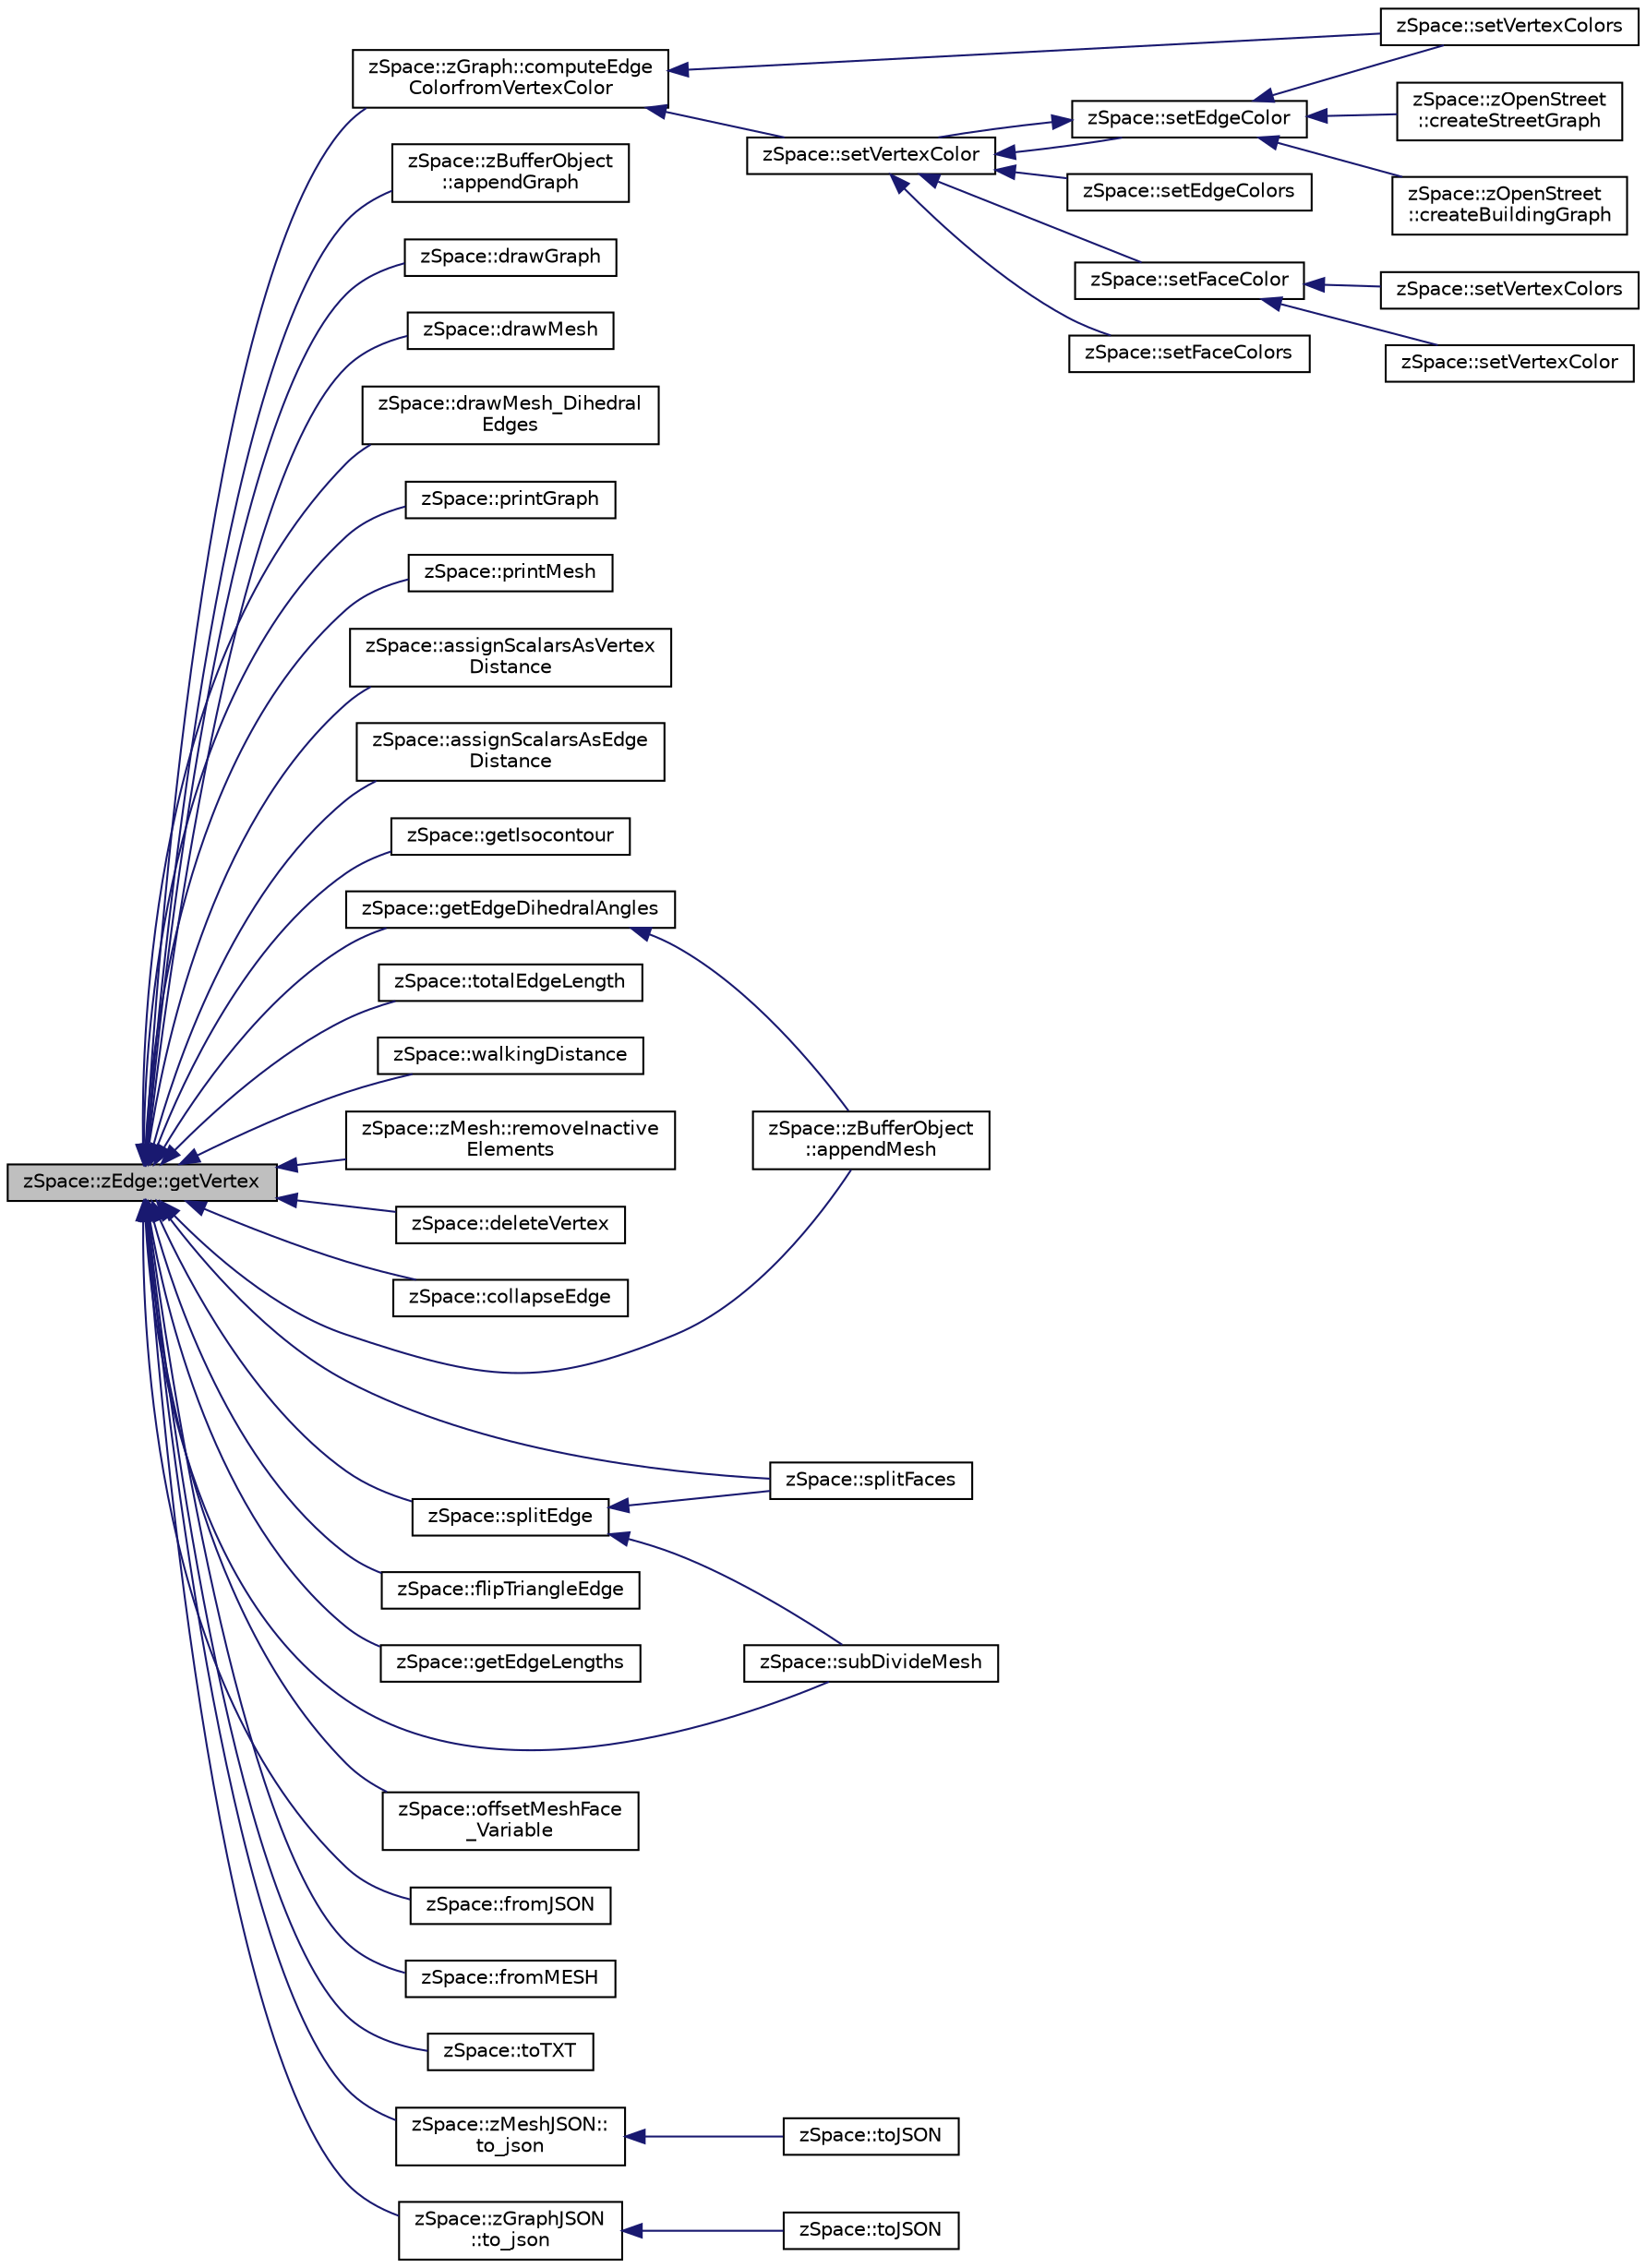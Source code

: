digraph "zSpace::zEdge::getVertex"
{
  edge [fontname="Helvetica",fontsize="10",labelfontname="Helvetica",labelfontsize="10"];
  node [fontname="Helvetica",fontsize="10",shape=record];
  rankdir="LR";
  Node262 [label="zSpace::zEdge::getVertex",height=0.2,width=0.4,color="black", fillcolor="grey75", style="filled", fontcolor="black"];
  Node262 -> Node263 [dir="back",color="midnightblue",fontsize="10",style="solid",fontname="Helvetica"];
  Node263 [label="zSpace::zBufferObject\l::appendMesh",height=0.2,width=0.4,color="black", fillcolor="white", style="filled",URL="$classz_space_1_1z_buffer_object.html#ac5e8e4b2d6a21dbf4e59ed55a8b8bc58",tooltip="This method appends zMesh to the buffer. "];
  Node262 -> Node264 [dir="back",color="midnightblue",fontsize="10",style="solid",fontname="Helvetica"];
  Node264 [label="zSpace::zBufferObject\l::appendGraph",height=0.2,width=0.4,color="black", fillcolor="white", style="filled",URL="$classz_space_1_1z_buffer_object.html#a435dffa7c25389e962ea22c0278707ec",tooltip="This method appends zGraph to the buffer. "];
  Node262 -> Node265 [dir="back",color="midnightblue",fontsize="10",style="solid",fontname="Helvetica"];
  Node265 [label="zSpace::drawGraph",height=0.2,width=0.4,color="black", fillcolor="white", style="filled",URL="$group__z_display_utilities.html#ga19e4aa1b12bc2b30484025feecb7554c",tooltip="This method displays the zGraph. "];
  Node262 -> Node266 [dir="back",color="midnightblue",fontsize="10",style="solid",fontname="Helvetica"];
  Node266 [label="zSpace::drawMesh",height=0.2,width=0.4,color="black", fillcolor="white", style="filled",URL="$group__z_display_utilities.html#ga0f440b9ebfe50b06cbbbcadb465bb080",tooltip="This method displays the zMesh. "];
  Node262 -> Node267 [dir="back",color="midnightblue",fontsize="10",style="solid",fontname="Helvetica"];
  Node267 [label="zSpace::drawMesh_Dihedral\lEdges",height=0.2,width=0.4,color="black", fillcolor="white", style="filled",URL="$group__z_display_utilities.html#ga97fe00f10c314c725e8b314a87c12803",tooltip="This method displays the dihedral edges of a mesh above the input angle threshold. "];
  Node262 -> Node268 [dir="back",color="midnightblue",fontsize="10",style="solid",fontname="Helvetica"];
  Node268 [label="zSpace::printGraph",height=0.2,width=0.4,color="black", fillcolor="white", style="filled",URL="$group__z_print_utilities.html#ga96cf7a290a07af957dbe1740993c721d",tooltip="This method prints graph data to the console. "];
  Node262 -> Node269 [dir="back",color="midnightblue",fontsize="10",style="solid",fontname="Helvetica"];
  Node269 [label="zSpace::printMesh",height=0.2,width=0.4,color="black", fillcolor="white", style="filled",URL="$group__z_print_utilities.html#ga24820d178bfefb22bc7bf22a3945bb6f",tooltip="This method prints mesh data to the console. "];
  Node262 -> Node270 [dir="back",color="midnightblue",fontsize="10",style="solid",fontname="Helvetica"];
  Node270 [label="zSpace::assignScalarsAsVertex\lDistance",height=0.2,width=0.4,color="black", fillcolor="white", style="filled",URL="$group__z_scalar_field2_d_utilities.html#ga28516c1df87b7ab952dfefb60e2d3921",tooltip="This method creates a vertex distance Field from the input mesh vertex positions. ..."];
  Node262 -> Node271 [dir="back",color="midnightblue",fontsize="10",style="solid",fontname="Helvetica"];
  Node271 [label="zSpace::assignScalarsAsEdge\lDistance",height=0.2,width=0.4,color="black", fillcolor="white", style="filled",URL="$group__z_scalar_field2_d_utilities.html#gae0e4895a659cd46728f0f9d13adf58ed",tooltip="This method creates a edge distance Field from the input mesh. "];
  Node262 -> Node272 [dir="back",color="midnightblue",fontsize="10",style="solid",fontname="Helvetica"];
  Node272 [label="zSpace::getIsocontour",height=0.2,width=0.4,color="black", fillcolor="white", style="filled",URL="$group__z_scalar_field2_d_utilities.html#ga6e47ed2966a60fe23fd026823eabac51",tooltip="This method creates a isocontour graph from the input field mesh at the given field threshold..."];
  Node262 -> Node273 [dir="back",color="midnightblue",fontsize="10",style="solid",fontname="Helvetica"];
  Node273 [label="zSpace::zGraph::computeEdge\lColorfromVertexColor",height=0.2,width=0.4,color="black", fillcolor="white", style="filled",URL="$classz_space_1_1z_graph.html#a9d24b6ca7f58c16f1284671797267f21",tooltip="This method computes the Edge colors based on the vertex colors. "];
  Node273 -> Node274 [dir="back",color="midnightblue",fontsize="10",style="solid",fontname="Helvetica"];
  Node274 [label="zSpace::setVertexColor",height=0.2,width=0.4,color="black", fillcolor="white", style="filled",URL="$group__z_graph_utilities.html#ga7cd47e65d56a0587e3ca4babd1c233e3",tooltip="This method sets vertex color of all the vertices to the input color. "];
  Node274 -> Node275 [dir="back",color="midnightblue",fontsize="10",style="solid",fontname="Helvetica"];
  Node275 [label="zSpace::setEdgeColor",height=0.2,width=0.4,color="black", fillcolor="white", style="filled",URL="$group__z_graph_utilities.html#ga2ef9ee7a2c33012bc55bc2592fa6ffdb",tooltip="This method sets edge color of all the edges to the input color. "];
  Node275 -> Node276 [dir="back",color="midnightblue",fontsize="10",style="solid",fontname="Helvetica"];
  Node276 [label="zSpace::zOpenStreet\l::createStreetGraph",height=0.2,width=0.4,color="black", fillcolor="white", style="filled",URL="$classz_space_1_1z_open_street.html#a904bd1ba411b9cc0b439f06c409386b9",tooltip="This method creates the street graph from the OSM data. "];
  Node275 -> Node277 [dir="back",color="midnightblue",fontsize="10",style="solid",fontname="Helvetica"];
  Node277 [label="zSpace::zOpenStreet\l::createBuildingGraph",height=0.2,width=0.4,color="black", fillcolor="white", style="filled",URL="$classz_space_1_1z_open_street.html#a1c815f333ca41c75227a60c76db85884",tooltip="This method creates the building graph from the OSM data. "];
  Node275 -> Node274 [dir="back",color="midnightblue",fontsize="10",style="solid",fontname="Helvetica"];
  Node275 -> Node278 [dir="back",color="midnightblue",fontsize="10",style="solid",fontname="Helvetica"];
  Node278 [label="zSpace::setVertexColors",height=0.2,width=0.4,color="black", fillcolor="white", style="filled",URL="$group__z_graph_utilities.html#gaa088392382ec3b36cc77066a4392349c",tooltip="This method sets vertex color of all the vertices with the input color contatiner. "];
  Node274 -> Node279 [dir="back",color="midnightblue",fontsize="10",style="solid",fontname="Helvetica"];
  Node279 [label="zSpace::setEdgeColors",height=0.2,width=0.4,color="black", fillcolor="white", style="filled",URL="$group__z_graph_utilities.html#ga3aa9b12c327be41d5cd6400e8a64aa4d",tooltip="This method sets edge color of all the vertices with the input color contatiner. "];
  Node274 -> Node280 [dir="back",color="midnightblue",fontsize="10",style="solid",fontname="Helvetica"];
  Node280 [label="zSpace::setFaceColor",height=0.2,width=0.4,color="black", fillcolor="white", style="filled",URL="$group__z_mesh_utilities.html#ga3dc508ddd0979a3c05704b3a5f8c724e",tooltip="This method sets face color of all the faces to the input color. "];
  Node280 -> Node281 [dir="back",color="midnightblue",fontsize="10",style="solid",fontname="Helvetica"];
  Node281 [label="zSpace::setVertexColor",height=0.2,width=0.4,color="black", fillcolor="white", style="filled",URL="$group__z_mesh_utilities.html#ga350a2d9332ce16b822a5169320a789a9"];
  Node280 -> Node282 [dir="back",color="midnightblue",fontsize="10",style="solid",fontname="Helvetica"];
  Node282 [label="zSpace::setVertexColors",height=0.2,width=0.4,color="black", fillcolor="white", style="filled",URL="$group__z_mesh_utilities.html#ga7eea2e4cbed233677f01622bbb290ba7",tooltip="This method sets vertex color of all the vertices with the input color contatiner. "];
  Node274 -> Node283 [dir="back",color="midnightblue",fontsize="10",style="solid",fontname="Helvetica"];
  Node283 [label="zSpace::setFaceColors",height=0.2,width=0.4,color="black", fillcolor="white", style="filled",URL="$group__z_mesh_utilities.html#ga46a15e7c994f4fb6a25f8e7cd111e536",tooltip="This method sets face color of all the faces to the input color contatiner. "];
  Node273 -> Node278 [dir="back",color="midnightblue",fontsize="10",style="solid",fontname="Helvetica"];
  Node262 -> Node284 [dir="back",color="midnightblue",fontsize="10",style="solid",fontname="Helvetica"];
  Node284 [label="zSpace::totalEdgeLength",height=0.2,width=0.4,color="black", fillcolor="white", style="filled",URL="$group__z_graph_utilities.html#ga35460aaad2c88df17da9be878dcc72f4",tooltip="This method returns the total edge length of the graph. "];
  Node262 -> Node285 [dir="back",color="midnightblue",fontsize="10",style="solid",fontname="Helvetica"];
  Node285 [label="zSpace::walkingDistance",height=0.2,width=0.4,color="black", fillcolor="white", style="filled",URL="$group__z_graph_utilities.html#gafd378ff769dac616752ca4857a82d9f5"];
  Node262 -> Node286 [dir="back",color="midnightblue",fontsize="10",style="solid",fontname="Helvetica"];
  Node286 [label="zSpace::zMesh::removeInactive\lElements",height=0.2,width=0.4,color="black", fillcolor="white", style="filled",URL="$classz_space_1_1z_mesh.html#ab21d59eecb169921b427a7e766d47aa5",tooltip="This method resizes the array connected with the input type to the specified newSize. "];
  Node262 -> Node287 [dir="back",color="midnightblue",fontsize="10",style="solid",fontname="Helvetica"];
  Node287 [label="zSpace::deleteVertex",height=0.2,width=0.4,color="black", fillcolor="white", style="filled",URL="$group__z_mesh_modifiers.html#gad7f05263e242d0a98e3dbd09199246b1",tooltip="This method deletes the zMesh vertices given in the input vertex list. "];
  Node262 -> Node288 [dir="back",color="midnightblue",fontsize="10",style="solid",fontname="Helvetica"];
  Node288 [label="zSpace::collapseEdge",height=0.2,width=0.4,color="black", fillcolor="white", style="filled",URL="$group__z_mesh_modifiers.html#ga0f643cfd962151320e13a7bad7fdcc40",tooltip="This method collapses an edge into a vertex. "];
  Node262 -> Node289 [dir="back",color="midnightblue",fontsize="10",style="solid",fontname="Helvetica"];
  Node289 [label="zSpace::splitEdge",height=0.2,width=0.4,color="black", fillcolor="white", style="filled",URL="$group__z_mesh_modifiers.html#ga2259376b4c9c7cebc97c491574a47e24",tooltip="This method splits an edge and inserts a vertex along the edge at the input factor. "];
  Node289 -> Node290 [dir="back",color="midnightblue",fontsize="10",style="solid",fontname="Helvetica"];
  Node290 [label="zSpace::splitFaces",height=0.2,width=0.4,color="black", fillcolor="white", style="filled",URL="$group__z_mesh_modifiers.html#gaeda022d590a10b38c94e75bc0e278d80",tooltip="This method splits a set of edges and faces of a mesh in a continuous manner. "];
  Node289 -> Node291 [dir="back",color="midnightblue",fontsize="10",style="solid",fontname="Helvetica"];
  Node291 [label="zSpace::subDivideMesh",height=0.2,width=0.4,color="black", fillcolor="white", style="filled",URL="$group__z_mesh_modifiers.html#gaaa9902fbf3ac2600afbf54335c286760",tooltip="This method subdivides all the faces and edges of the mesh. "];
  Node262 -> Node292 [dir="back",color="midnightblue",fontsize="10",style="solid",fontname="Helvetica"];
  Node292 [label="zSpace::flipTriangleEdge",height=0.2,width=0.4,color="black", fillcolor="white", style="filled",URL="$group__z_mesh_modifiers.html#ga23b04bfa34f16159cbc2b1c5e1116f39",tooltip="This method flips the edge shared bettwen two rainglua faces. "];
  Node262 -> Node290 [dir="back",color="midnightblue",fontsize="10",style="solid",fontname="Helvetica"];
  Node262 -> Node291 [dir="back",color="midnightblue",fontsize="10",style="solid",fontname="Helvetica"];
  Node262 -> Node293 [dir="back",color="midnightblue",fontsize="10",style="solid",fontname="Helvetica"];
  Node293 [label="zSpace::getEdgeLengths",height=0.2,width=0.4,color="black", fillcolor="white", style="filled",URL="$group__z_mesh_utilities.html#ga2079033806dcb822adcd8d9e6e92ae45",tooltip="This method computes the lengths of the edges of a zMesh. "];
  Node262 -> Node294 [dir="back",color="midnightblue",fontsize="10",style="solid",fontname="Helvetica"];
  Node294 [label="zSpace::getEdgeDihedralAngles",height=0.2,width=0.4,color="black", fillcolor="white", style="filled",URL="$group__z_mesh_utilities.html#gaf531920d8d86c1c508bec8c71d5d9954",tooltip="This method computes the dihedral angle per edge of zMesh. "];
  Node294 -> Node263 [dir="back",color="midnightblue",fontsize="10",style="solid",fontname="Helvetica"];
  Node262 -> Node295 [dir="back",color="midnightblue",fontsize="10",style="solid",fontname="Helvetica"];
  Node295 [label="zSpace::offsetMeshFace\l_Variable",height=0.2,width=0.4,color="black", fillcolor="white", style="filled",URL="$group__z_mesh_utilities.html#ga2d1e96823d5ddafb0c578999217416f5",tooltip="This method returns the vartiable offset positions of a polygon of the input mesh. "];
  Node262 -> Node296 [dir="back",color="midnightblue",fontsize="10",style="solid",fontname="Helvetica"];
  Node296 [label="zSpace::fromJSON",height=0.2,width=0.4,color="black", fillcolor="white", style="filled",URL="$group__z_i_o___mesh.html#gad2f07c6da97272b61502c6fab57d83b0",tooltip="This method imports zMesh from a JSON file format using JSON Modern Library. "];
  Node262 -> Node297 [dir="back",color="midnightblue",fontsize="10",style="solid",fontname="Helvetica"];
  Node297 [label="zSpace::fromMESH",height=0.2,width=0.4,color="black", fillcolor="white", style="filled",URL="$group__z_i_o___graph.html#gaf0c07f18c8822ecfe7fc06304527d209",tooltip="This method creates zGraph from a input zMesh. "];
  Node262 -> Node298 [dir="back",color="midnightblue",fontsize="10",style="solid",fontname="Helvetica"];
  Node298 [label="zSpace::toTXT",height=0.2,width=0.4,color="black", fillcolor="white", style="filled",URL="$group__z_i_o___graph.html#ga6578d361dabd565a48e2093a80e6f8b6",tooltip="This method exports zGraph to a TXT file format. "];
  Node262 -> Node299 [dir="back",color="midnightblue",fontsize="10",style="solid",fontname="Helvetica"];
  Node299 [label="zSpace::zMeshJSON::\lto_json",height=0.2,width=0.4,color="black", fillcolor="white", style="filled",URL="$classz_space_1_1z_mesh_j_s_o_n.html#a2f9c901ed11d790ecec40f3ca6ea4a17",tooltip="This method creates the JSON file from the input zMesh using JSON Modern Library. ..."];
  Node299 -> Node300 [dir="back",color="midnightblue",fontsize="10",style="solid",fontname="Helvetica"];
  Node300 [label="zSpace::toJSON",height=0.2,width=0.4,color="black", fillcolor="white", style="filled",URL="$group__z_i_o___mesh.html#ga6fccda275363a86353d2750673122d6f",tooltip="This method exports zMesh to a JSON file format using JSON Modern Library. "];
  Node262 -> Node301 [dir="back",color="midnightblue",fontsize="10",style="solid",fontname="Helvetica"];
  Node301 [label="zSpace::zGraphJSON\l::to_json",height=0.2,width=0.4,color="black", fillcolor="white", style="filled",URL="$classz_space_1_1z_graph_j_s_o_n.html#a0325de934ba660bfda600cd91beafc6c",tooltip="This method creates the JSON file from the input zGraph using JSON Modern Library. "];
  Node301 -> Node302 [dir="back",color="midnightblue",fontsize="10",style="solid",fontname="Helvetica"];
  Node302 [label="zSpace::toJSON",height=0.2,width=0.4,color="black", fillcolor="white", style="filled",URL="$group__z_i_o___graph.html#gac49cfef1063731952f6decc21775c747",tooltip="This method exports zGraph to a JSON file format using JSON Modern Library. "];
}

